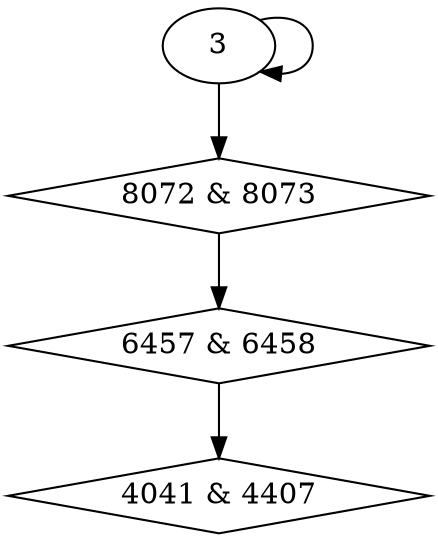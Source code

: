 digraph {
0 [label = "4041 & 4407", shape = diamond];
1 [label = "6457 & 6458", shape = diamond];
2 [label = "8072 & 8073", shape = diamond];
1 -> 0;
2 -> 1;
3 -> 2;
3 -> 3;
}
